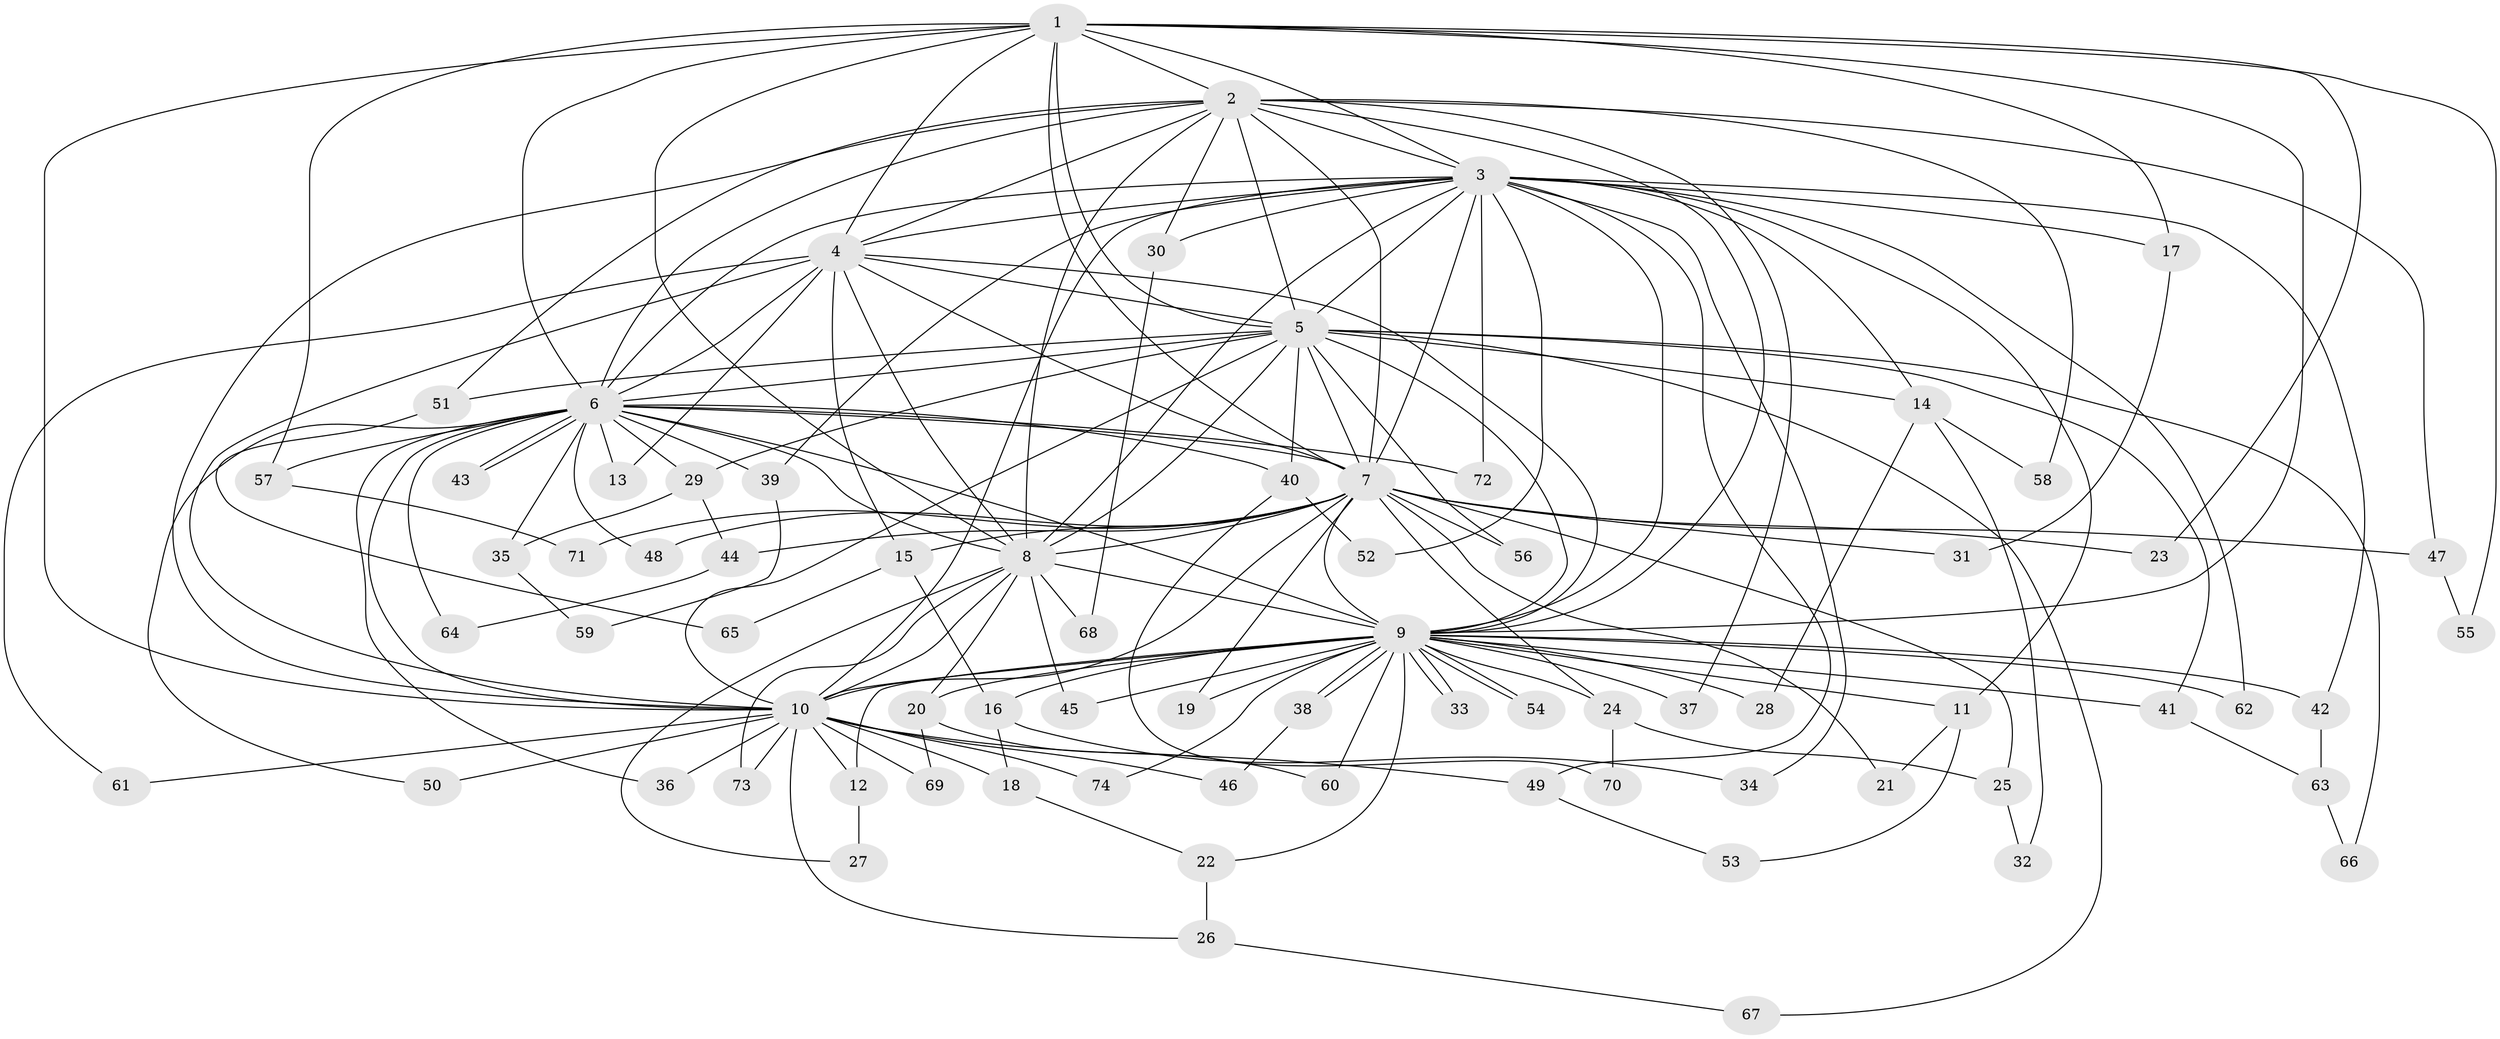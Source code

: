 // coarse degree distribution, {13: 0.017543859649122806, 21: 0.017543859649122806, 15: 0.017543859649122806, 17: 0.017543859649122806, 28: 0.017543859649122806, 10: 0.017543859649122806, 24: 0.017543859649122806, 4: 0.10526315789473684, 3: 0.2982456140350877, 2: 0.45614035087719296, 5: 0.017543859649122806}
// Generated by graph-tools (version 1.1) at 2025/51/02/27/25 19:51:52]
// undirected, 74 vertices, 173 edges
graph export_dot {
graph [start="1"]
  node [color=gray90,style=filled];
  1;
  2;
  3;
  4;
  5;
  6;
  7;
  8;
  9;
  10;
  11;
  12;
  13;
  14;
  15;
  16;
  17;
  18;
  19;
  20;
  21;
  22;
  23;
  24;
  25;
  26;
  27;
  28;
  29;
  30;
  31;
  32;
  33;
  34;
  35;
  36;
  37;
  38;
  39;
  40;
  41;
  42;
  43;
  44;
  45;
  46;
  47;
  48;
  49;
  50;
  51;
  52;
  53;
  54;
  55;
  56;
  57;
  58;
  59;
  60;
  61;
  62;
  63;
  64;
  65;
  66;
  67;
  68;
  69;
  70;
  71;
  72;
  73;
  74;
  1 -- 2;
  1 -- 3;
  1 -- 4;
  1 -- 5;
  1 -- 6;
  1 -- 7;
  1 -- 8;
  1 -- 9;
  1 -- 10;
  1 -- 17;
  1 -- 23;
  1 -- 55;
  1 -- 57;
  2 -- 3;
  2 -- 4;
  2 -- 5;
  2 -- 6;
  2 -- 7;
  2 -- 8;
  2 -- 9;
  2 -- 10;
  2 -- 30;
  2 -- 37;
  2 -- 47;
  2 -- 51;
  2 -- 58;
  3 -- 4;
  3 -- 5;
  3 -- 6;
  3 -- 7;
  3 -- 8;
  3 -- 9;
  3 -- 10;
  3 -- 11;
  3 -- 14;
  3 -- 17;
  3 -- 30;
  3 -- 34;
  3 -- 39;
  3 -- 42;
  3 -- 49;
  3 -- 52;
  3 -- 62;
  3 -- 72;
  4 -- 5;
  4 -- 6;
  4 -- 7;
  4 -- 8;
  4 -- 9;
  4 -- 10;
  4 -- 13;
  4 -- 15;
  4 -- 61;
  5 -- 6;
  5 -- 7;
  5 -- 8;
  5 -- 9;
  5 -- 10;
  5 -- 14;
  5 -- 29;
  5 -- 40;
  5 -- 41;
  5 -- 51;
  5 -- 56;
  5 -- 66;
  5 -- 67;
  6 -- 7;
  6 -- 8;
  6 -- 9;
  6 -- 10;
  6 -- 13;
  6 -- 29;
  6 -- 35;
  6 -- 36;
  6 -- 39;
  6 -- 40;
  6 -- 43;
  6 -- 43;
  6 -- 48;
  6 -- 50;
  6 -- 57;
  6 -- 64;
  6 -- 72;
  7 -- 8;
  7 -- 9;
  7 -- 10;
  7 -- 15;
  7 -- 19;
  7 -- 21;
  7 -- 23;
  7 -- 24;
  7 -- 25;
  7 -- 31;
  7 -- 44;
  7 -- 47;
  7 -- 48;
  7 -- 56;
  7 -- 71;
  8 -- 9;
  8 -- 10;
  8 -- 20;
  8 -- 27;
  8 -- 45;
  8 -- 68;
  8 -- 73;
  9 -- 10;
  9 -- 11;
  9 -- 12;
  9 -- 16;
  9 -- 19;
  9 -- 20;
  9 -- 22;
  9 -- 24;
  9 -- 28;
  9 -- 33;
  9 -- 33;
  9 -- 37;
  9 -- 38;
  9 -- 38;
  9 -- 41;
  9 -- 42;
  9 -- 45;
  9 -- 54;
  9 -- 54;
  9 -- 60;
  9 -- 62;
  9 -- 74;
  10 -- 12;
  10 -- 18;
  10 -- 26;
  10 -- 36;
  10 -- 46;
  10 -- 49;
  10 -- 50;
  10 -- 61;
  10 -- 69;
  10 -- 73;
  10 -- 74;
  11 -- 21;
  11 -- 53;
  12 -- 27;
  14 -- 28;
  14 -- 32;
  14 -- 58;
  15 -- 16;
  15 -- 65;
  16 -- 18;
  16 -- 34;
  17 -- 31;
  18 -- 22;
  20 -- 60;
  20 -- 69;
  22 -- 26;
  24 -- 25;
  24 -- 70;
  25 -- 32;
  26 -- 67;
  29 -- 35;
  29 -- 44;
  30 -- 68;
  35 -- 59;
  38 -- 46;
  39 -- 59;
  40 -- 52;
  40 -- 70;
  41 -- 63;
  42 -- 63;
  44 -- 64;
  47 -- 55;
  49 -- 53;
  51 -- 65;
  57 -- 71;
  63 -- 66;
}
